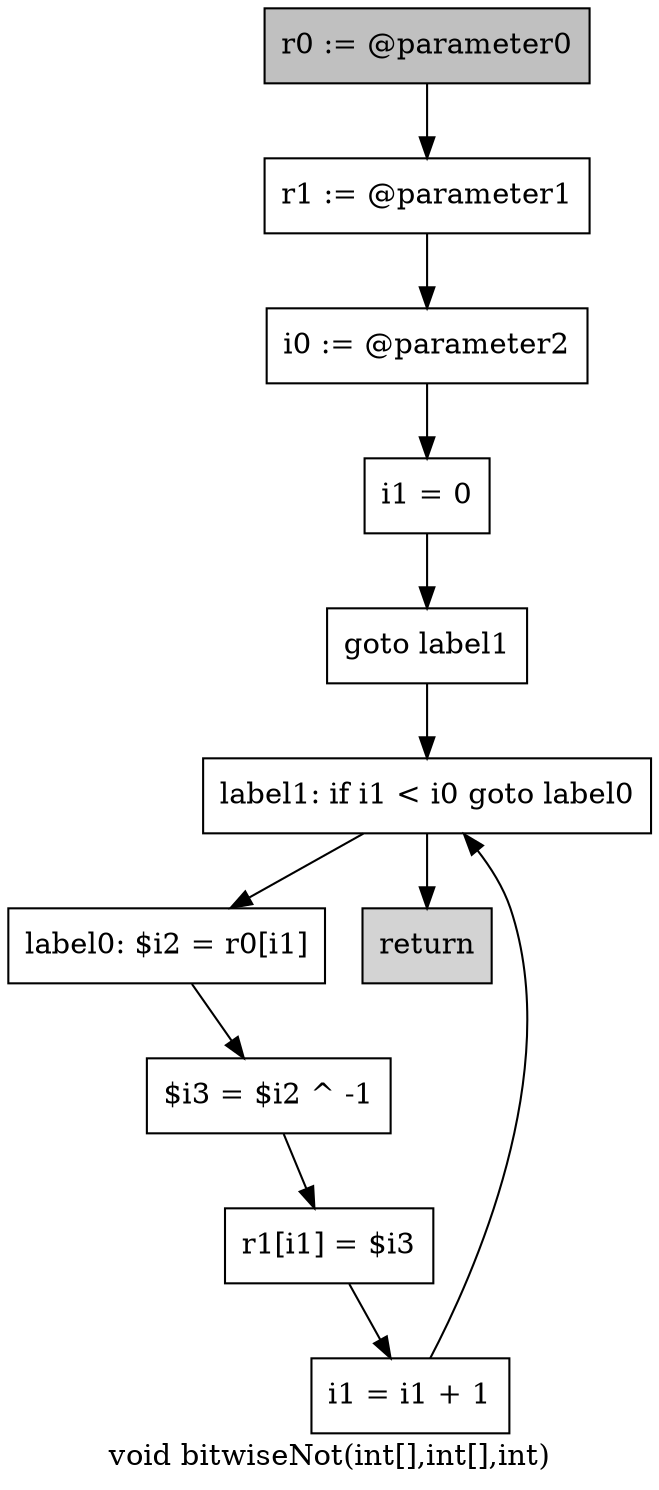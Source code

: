 digraph "void bitwiseNot(int[],int[],int)" {
    label="void bitwiseNot(int[],int[],int)";
    node [shape=box];
    "0" [style=filled,fillcolor=gray,label="r0 := @parameter0",];
    "1" [label="r1 := @parameter1",];
    "0"->"1";
    "2" [label="i0 := @parameter2",];
    "1"->"2";
    "3" [label="i1 = 0",];
    "2"->"3";
    "4" [label="goto label1",];
    "3"->"4";
    "9" [label="label1: if i1 < i0 goto label0",];
    "4"->"9";
    "5" [label="label0: $i2 = r0[i1]",];
    "6" [label="$i3 = $i2 ^ -1",];
    "5"->"6";
    "7" [label="r1[i1] = $i3",];
    "6"->"7";
    "8" [label="i1 = i1 + 1",];
    "7"->"8";
    "8"->"9";
    "9"->"5";
    "10" [style=filled,fillcolor=lightgray,label="return",];
    "9"->"10";
}
